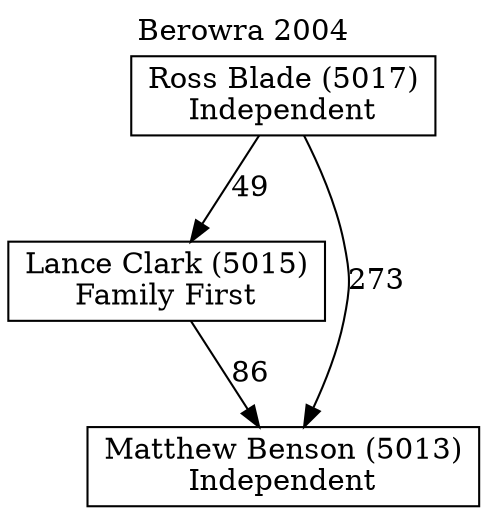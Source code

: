 // House preference flow
digraph "Matthew Benson (5013)_Berowra_2004" {
	graph [label="Berowra 2004" labelloc=t mclimit=10]
	node [shape=box]
	"Lance Clark (5015)" [label="Lance Clark (5015)
Family First"]
	"Matthew Benson (5013)" [label="Matthew Benson (5013)
Independent"]
	"Ross Blade (5017)" [label="Ross Blade (5017)
Independent"]
	"Lance Clark (5015)" -> "Matthew Benson (5013)" [label=86]
	"Ross Blade (5017)" -> "Lance Clark (5015)" [label=49]
	"Ross Blade (5017)" -> "Matthew Benson (5013)" [label=273]
}
